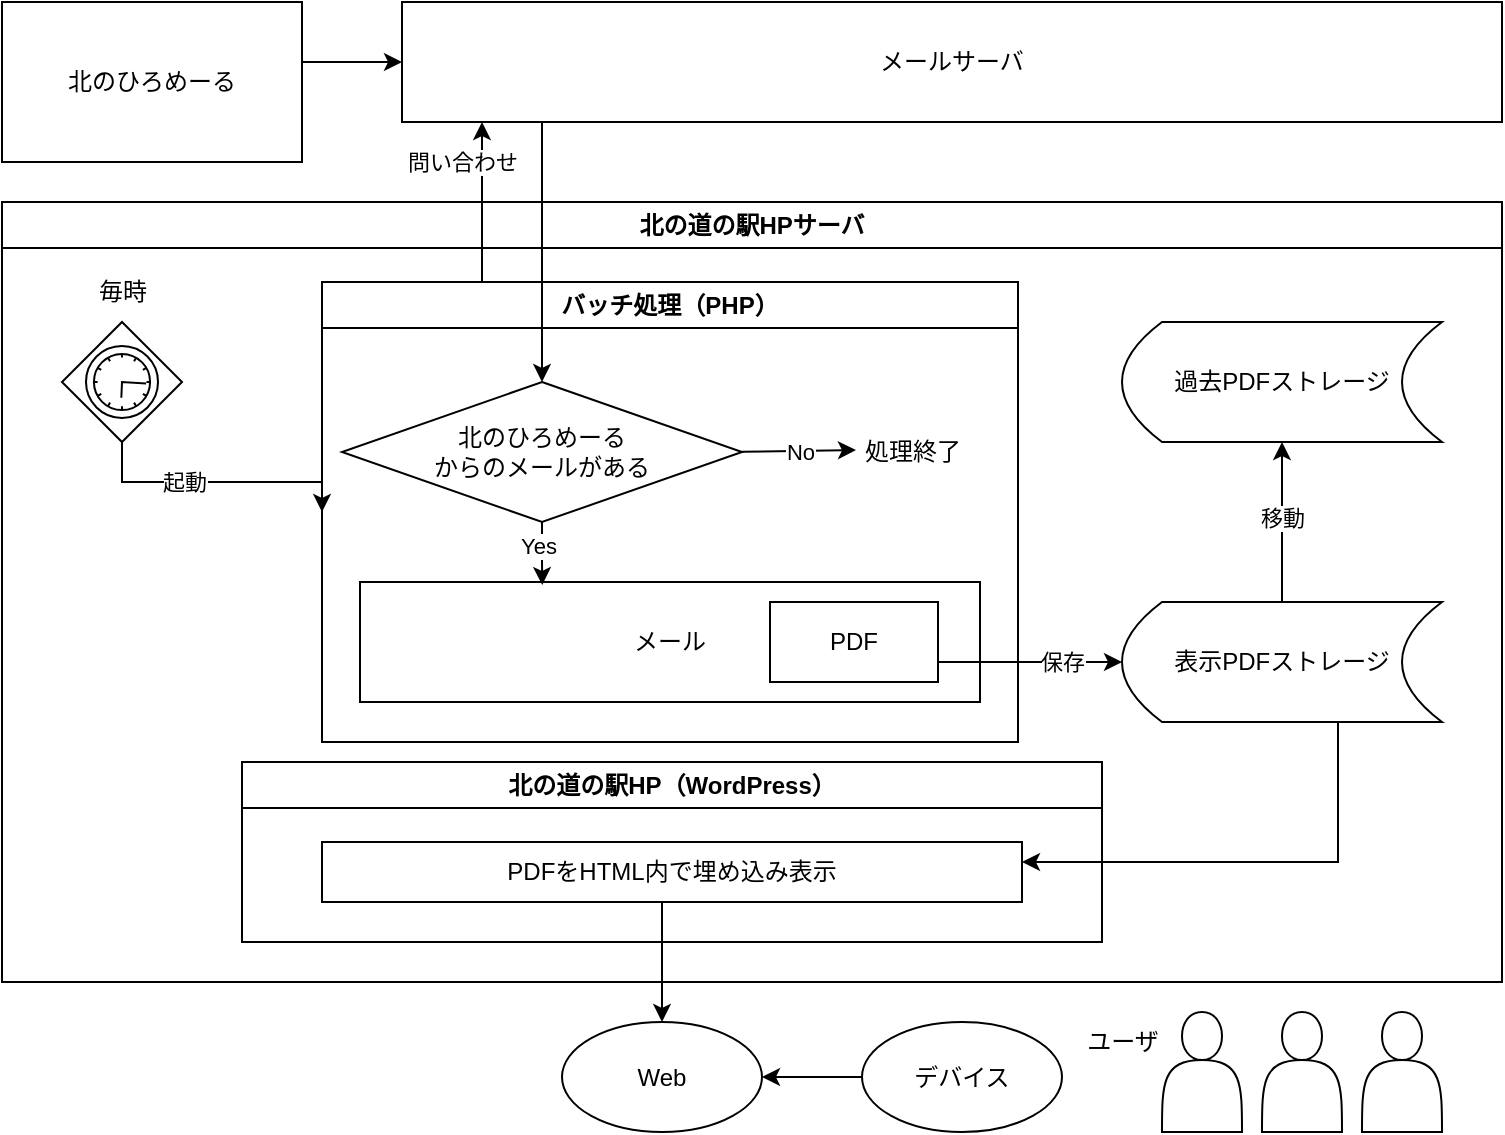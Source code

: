 <mxfile version="24.7.6">
  <diagram name="ページ1" id="-MHORYxmXkgk6OEYyXIY">
    <mxGraphModel dx="1121" dy="711" grid="1" gridSize="10" guides="1" tooltips="1" connect="1" arrows="1" fold="1" page="1" pageScale="1" pageWidth="827" pageHeight="1169" math="0" shadow="0">
      <root>
        <mxCell id="0" />
        <mxCell id="1" parent="0" />
        <mxCell id="OlAqE655WdlyNZaHh5r8-6" value="北の道の駅HPサーバ" style="swimlane;whiteSpace=wrap;html=1;startSize=23;" vertex="1" parent="1">
          <mxGeometry x="40" y="160" width="750" height="390" as="geometry" />
        </mxCell>
        <mxCell id="OlAqE655WdlyNZaHh5r8-19" value="" style="points=[[0.25,0.25,0],[0.5,0,0],[0.75,0.25,0],[1,0.5,0],[0.75,0.75,0],[0.5,1,0],[0.25,0.75,0],[0,0.5,0]];shape=mxgraph.bpmn.gateway2;html=1;verticalLabelPosition=bottom;labelBackgroundColor=#ffffff;verticalAlign=top;align=center;perimeter=rhombusPerimeter;outlineConnect=0;outline=standard;symbol=timer;direction=south;" vertex="1" parent="OlAqE655WdlyNZaHh5r8-6">
          <mxGeometry x="30" y="60" width="60" height="60" as="geometry" />
        </mxCell>
        <mxCell id="OlAqE655WdlyNZaHh5r8-20" value="毎時" style="text;html=1;align=center;verticalAlign=middle;resizable=0;points=[];autosize=1;strokeColor=none;fillColor=none;" vertex="1" parent="OlAqE655WdlyNZaHh5r8-6">
          <mxGeometry x="35" y="30" width="50" height="30" as="geometry" />
        </mxCell>
        <mxCell id="OlAqE655WdlyNZaHh5r8-31" value="" style="edgeStyle=orthogonalEdgeStyle;rounded=0;orthogonalLoop=1;jettySize=auto;html=1;" edge="1" parent="OlAqE655WdlyNZaHh5r8-6" source="OlAqE655WdlyNZaHh5r8-26" target="OlAqE655WdlyNZaHh5r8-27">
          <mxGeometry relative="1" as="geometry" />
        </mxCell>
        <mxCell id="OlAqE655WdlyNZaHh5r8-41" value="移動" style="edgeLabel;html=1;align=center;verticalAlign=middle;resizable=0;points=[];" vertex="1" connectable="0" parent="OlAqE655WdlyNZaHh5r8-31">
          <mxGeometry x="0.047" relative="1" as="geometry">
            <mxPoint as="offset" />
          </mxGeometry>
        </mxCell>
        <mxCell id="OlAqE655WdlyNZaHh5r8-26" value="表示PDFストレージ" style="shape=dataStorage;whiteSpace=wrap;html=1;fixedSize=1;" vertex="1" parent="OlAqE655WdlyNZaHh5r8-6">
          <mxGeometry x="560" y="200" width="160" height="60" as="geometry" />
        </mxCell>
        <mxCell id="OlAqE655WdlyNZaHh5r8-27" value="過去PDFストレージ" style="shape=dataStorage;whiteSpace=wrap;html=1;fixedSize=1;" vertex="1" parent="OlAqE655WdlyNZaHh5r8-6">
          <mxGeometry x="560" y="60" width="160" height="60" as="geometry" />
        </mxCell>
        <mxCell id="OlAqE655WdlyNZaHh5r8-35" value="バッチ処理（PHP）" style="swimlane;whiteSpace=wrap;html=1;" vertex="1" parent="OlAqE655WdlyNZaHh5r8-6">
          <mxGeometry x="160" y="40" width="348" height="230" as="geometry" />
        </mxCell>
        <mxCell id="OlAqE655WdlyNZaHh5r8-39" value="メール" style="rounded=0;whiteSpace=wrap;html=1;" vertex="1" parent="OlAqE655WdlyNZaHh5r8-35">
          <mxGeometry x="19" y="150" width="310" height="60" as="geometry" />
        </mxCell>
        <mxCell id="OlAqE655WdlyNZaHh5r8-45" value="PDF" style="rounded=0;whiteSpace=wrap;html=1;" vertex="1" parent="OlAqE655WdlyNZaHh5r8-35">
          <mxGeometry x="224" y="160" width="84" height="40" as="geometry" />
        </mxCell>
        <mxCell id="OlAqE655WdlyNZaHh5r8-63" value="" style="edgeStyle=orthogonalEdgeStyle;rounded=0;orthogonalLoop=1;jettySize=auto;html=1;entryX=0.294;entryY=0.025;entryDx=0;entryDy=0;entryPerimeter=0;" edge="1" parent="OlAqE655WdlyNZaHh5r8-35" source="OlAqE655WdlyNZaHh5r8-60" target="OlAqE655WdlyNZaHh5r8-39">
          <mxGeometry relative="1" as="geometry" />
        </mxCell>
        <mxCell id="OlAqE655WdlyNZaHh5r8-64" value="Yes" style="edgeLabel;html=1;align=center;verticalAlign=middle;resizable=0;points=[];" vertex="1" connectable="0" parent="OlAqE655WdlyNZaHh5r8-63">
          <mxGeometry x="-0.234" y="-2" relative="1" as="geometry">
            <mxPoint as="offset" />
          </mxGeometry>
        </mxCell>
        <mxCell id="OlAqE655WdlyNZaHh5r8-60" value="北のひろめーる&lt;div&gt;からのメールがある&lt;/div&gt;" style="rhombus;whiteSpace=wrap;html=1;" vertex="1" parent="OlAqE655WdlyNZaHh5r8-35">
          <mxGeometry x="10" y="50" width="200" height="70" as="geometry" />
        </mxCell>
        <mxCell id="OlAqE655WdlyNZaHh5r8-71" value="処理終了" style="text;html=1;align=center;verticalAlign=middle;resizable=0;points=[];autosize=1;strokeColor=none;fillColor=none;" vertex="1" parent="OlAqE655WdlyNZaHh5r8-35">
          <mxGeometry x="260" y="70" width="70" height="30" as="geometry" />
        </mxCell>
        <mxCell id="OlAqE655WdlyNZaHh5r8-69" value="" style="edgeStyle=none;orthogonalLoop=1;jettySize=auto;html=1;rounded=0;entryX=0.1;entryY=0.467;entryDx=0;entryDy=0;entryPerimeter=0;" edge="1" parent="OlAqE655WdlyNZaHh5r8-35" target="OlAqE655WdlyNZaHh5r8-71">
          <mxGeometry width="100" relative="1" as="geometry">
            <mxPoint x="210" y="84.88" as="sourcePoint" />
            <mxPoint x="250" y="84.88" as="targetPoint" />
            <Array as="points" />
          </mxGeometry>
        </mxCell>
        <mxCell id="OlAqE655WdlyNZaHh5r8-70" value="No" style="edgeLabel;html=1;align=center;verticalAlign=middle;resizable=0;points=[];" vertex="1" connectable="0" parent="OlAqE655WdlyNZaHh5r8-69">
          <mxGeometry x="0.04" relative="1" as="geometry">
            <mxPoint x="-1" as="offset" />
          </mxGeometry>
        </mxCell>
        <mxCell id="OlAqE655WdlyNZaHh5r8-29" value="" style="edgeStyle=orthogonalEdgeStyle;rounded=0;orthogonalLoop=1;jettySize=auto;html=1;entryX=0;entryY=0.5;entryDx=0;entryDy=0;exitX=1;exitY=0.75;exitDx=0;exitDy=0;" edge="1" parent="OlAqE655WdlyNZaHh5r8-6" source="OlAqE655WdlyNZaHh5r8-45" target="OlAqE655WdlyNZaHh5r8-26">
          <mxGeometry relative="1" as="geometry">
            <mxPoint x="520" y="150" as="sourcePoint" />
            <mxPoint x="500" y="250" as="targetPoint" />
            <Array as="points" />
          </mxGeometry>
        </mxCell>
        <mxCell id="OlAqE655WdlyNZaHh5r8-58" value="保存" style="edgeLabel;html=1;align=center;verticalAlign=middle;resizable=0;points=[];" vertex="1" connectable="0" parent="OlAqE655WdlyNZaHh5r8-29">
          <mxGeometry x="0.018" y="2" relative="1" as="geometry">
            <mxPoint x="15" y="2" as="offset" />
          </mxGeometry>
        </mxCell>
        <mxCell id="OlAqE655WdlyNZaHh5r8-21" value="" style="edgeStyle=orthogonalEdgeStyle;rounded=0;orthogonalLoop=1;jettySize=auto;html=1;entryX=0;entryY=0.5;entryDx=0;entryDy=0;" edge="1" parent="OlAqE655WdlyNZaHh5r8-6" source="OlAqE655WdlyNZaHh5r8-19" target="OlAqE655WdlyNZaHh5r8-35">
          <mxGeometry relative="1" as="geometry">
            <mxPoint x="197" y="140" as="targetPoint" />
            <Array as="points">
              <mxPoint x="60" y="140" />
            </Array>
          </mxGeometry>
        </mxCell>
        <mxCell id="OlAqE655WdlyNZaHh5r8-37" value="起動" style="edgeLabel;html=1;align=center;verticalAlign=middle;resizable=0;points=[];" vertex="1" connectable="0" parent="OlAqE655WdlyNZaHh5r8-21">
          <mxGeometry x="-0.53" relative="1" as="geometry">
            <mxPoint x="19" as="offset" />
          </mxGeometry>
        </mxCell>
        <mxCell id="OlAqE655WdlyNZaHh5r8-47" value="北の道の駅HP（WordPress&lt;span style=&quot;background-color: initial;&quot;&gt;）&lt;/span&gt;" style="swimlane;whiteSpace=wrap;html=1;fillColor=default;startSize=23;" vertex="1" parent="OlAqE655WdlyNZaHh5r8-6">
          <mxGeometry x="120" y="280" width="430" height="90" as="geometry" />
        </mxCell>
        <mxCell id="OlAqE655WdlyNZaHh5r8-85" value="PDFをHTML内で埋め込み表示" style="rounded=0;whiteSpace=wrap;html=1;" vertex="1" parent="OlAqE655WdlyNZaHh5r8-47">
          <mxGeometry x="40" y="40" width="350" height="30" as="geometry" />
        </mxCell>
        <mxCell id="OlAqE655WdlyNZaHh5r8-57" style="edgeStyle=orthogonalEdgeStyle;rounded=0;orthogonalLoop=1;jettySize=auto;html=1;" edge="1" parent="OlAqE655WdlyNZaHh5r8-6">
          <mxGeometry relative="1" as="geometry">
            <mxPoint x="668" y="260" as="sourcePoint" />
            <mxPoint x="510" y="330" as="targetPoint" />
            <Array as="points">
              <mxPoint x="668" y="330" />
            </Array>
          </mxGeometry>
        </mxCell>
        <mxCell id="OlAqE655WdlyNZaHh5r8-9" value="" style="edgeStyle=orthogonalEdgeStyle;rounded=0;orthogonalLoop=1;jettySize=auto;html=1;" edge="1" parent="1" source="OlAqE655WdlyNZaHh5r8-7" target="OlAqE655WdlyNZaHh5r8-8">
          <mxGeometry relative="1" as="geometry">
            <Array as="points">
              <mxPoint x="210" y="90" />
              <mxPoint x="210" y="90" />
            </Array>
          </mxGeometry>
        </mxCell>
        <mxCell id="OlAqE655WdlyNZaHh5r8-7" value="北のひろめーる" style="rounded=0;whiteSpace=wrap;html=1;" vertex="1" parent="1">
          <mxGeometry x="40" y="60" width="150" height="80" as="geometry" />
        </mxCell>
        <mxCell id="OlAqE655WdlyNZaHh5r8-11" value="" style="edgeStyle=orthogonalEdgeStyle;rounded=0;orthogonalLoop=1;jettySize=auto;html=1;entryX=0.5;entryY=0;entryDx=0;entryDy=0;" edge="1" parent="1" source="OlAqE655WdlyNZaHh5r8-8" target="OlAqE655WdlyNZaHh5r8-60">
          <mxGeometry relative="1" as="geometry">
            <mxPoint x="300" y="280" as="targetPoint" />
            <Array as="points">
              <mxPoint x="310" y="150" />
              <mxPoint x="310" y="150" />
            </Array>
          </mxGeometry>
        </mxCell>
        <mxCell id="OlAqE655WdlyNZaHh5r8-8" value="メールサーバ" style="whiteSpace=wrap;html=1;rounded=0;" vertex="1" parent="1">
          <mxGeometry x="240" y="60" width="550" height="60" as="geometry" />
        </mxCell>
        <mxCell id="OlAqE655WdlyNZaHh5r8-25" value="" style="edgeStyle=orthogonalEdgeStyle;rounded=0;orthogonalLoop=1;jettySize=auto;html=1;" edge="1" parent="1">
          <mxGeometry relative="1" as="geometry">
            <mxPoint x="280" y="200" as="sourcePoint" />
            <mxPoint x="280" y="120" as="targetPoint" />
            <Array as="points">
              <mxPoint x="280" y="200" />
              <mxPoint x="280" y="120" />
            </Array>
          </mxGeometry>
        </mxCell>
        <mxCell id="OlAqE655WdlyNZaHh5r8-38" value="問い合わせ" style="edgeLabel;html=1;align=center;verticalAlign=middle;resizable=0;points=[];" vertex="1" connectable="0" parent="OlAqE655WdlyNZaHh5r8-25">
          <mxGeometry x="0.322" relative="1" as="geometry">
            <mxPoint x="-10" y="-7" as="offset" />
          </mxGeometry>
        </mxCell>
        <mxCell id="OlAqE655WdlyNZaHh5r8-48" value="" style="shape=actor;whiteSpace=wrap;html=1;" vertex="1" parent="1">
          <mxGeometry x="720" y="565" width="40" height="60" as="geometry" />
        </mxCell>
        <mxCell id="OlAqE655WdlyNZaHh5r8-52" value="&lt;div&gt;&lt;br&gt;&lt;/div&gt;&lt;div&gt;&lt;br&gt;&lt;/div&gt;" style="shape=actor;whiteSpace=wrap;html=1;" vertex="1" parent="1">
          <mxGeometry x="670" y="565" width="40" height="60" as="geometry" />
        </mxCell>
        <mxCell id="OlAqE655WdlyNZaHh5r8-53" value="" style="shape=actor;whiteSpace=wrap;html=1;" vertex="1" parent="1">
          <mxGeometry x="620" y="565" width="40" height="60" as="geometry" />
        </mxCell>
        <mxCell id="OlAqE655WdlyNZaHh5r8-87" value="Web" style="ellipse;whiteSpace=wrap;html=1;" vertex="1" parent="1">
          <mxGeometry x="320" y="570" width="100" height="55" as="geometry" />
        </mxCell>
        <mxCell id="OlAqE655WdlyNZaHh5r8-92" value="" style="edgeStyle=orthogonalEdgeStyle;rounded=0;orthogonalLoop=1;jettySize=auto;html=1;" edge="1" parent="1" source="OlAqE655WdlyNZaHh5r8-85" target="OlAqE655WdlyNZaHh5r8-87">
          <mxGeometry relative="1" as="geometry">
            <Array as="points">
              <mxPoint x="370" y="540" />
              <mxPoint x="370" y="540" />
            </Array>
          </mxGeometry>
        </mxCell>
        <mxCell id="OlAqE655WdlyNZaHh5r8-95" value="" style="edgeStyle=orthogonalEdgeStyle;rounded=0;orthogonalLoop=1;jettySize=auto;html=1;" edge="1" parent="1" source="OlAqE655WdlyNZaHh5r8-94" target="OlAqE655WdlyNZaHh5r8-87">
          <mxGeometry relative="1" as="geometry" />
        </mxCell>
        <mxCell id="OlAqE655WdlyNZaHh5r8-94" value="デバイス" style="ellipse;whiteSpace=wrap;html=1;" vertex="1" parent="1">
          <mxGeometry x="470" y="570" width="100" height="55" as="geometry" />
        </mxCell>
        <mxCell id="OlAqE655WdlyNZaHh5r8-96" value="ユーザ" style="text;html=1;align=center;verticalAlign=middle;resizable=0;points=[];autosize=1;strokeColor=none;fillColor=none;" vertex="1" parent="1">
          <mxGeometry x="570" y="565" width="60" height="30" as="geometry" />
        </mxCell>
      </root>
    </mxGraphModel>
  </diagram>
</mxfile>
